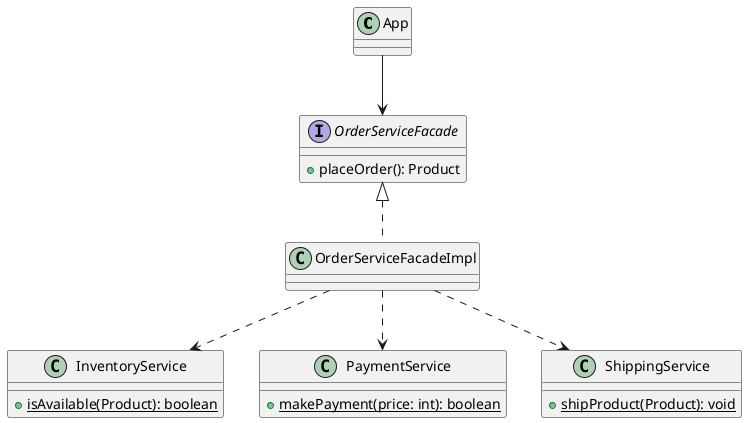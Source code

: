 @startuml

class App {}

interface OrderServiceFacade {
    + placeOrder(): Product
}

class OrderServiceFacadeImpl implements OrderServiceFacade {}

class InventoryService {
    + {static} isAvailable(Product): boolean
}

class PaymentService {
    + {static} makePayment(price: int): boolean
}

class ShippingService {
    + {static} shipProduct(Product): void
}

App --> OrderServiceFacade
OrderServiceFacadeImpl ..> InventoryService
OrderServiceFacadeImpl ..> PaymentService
OrderServiceFacadeImpl ..> ShippingService

@enduml
